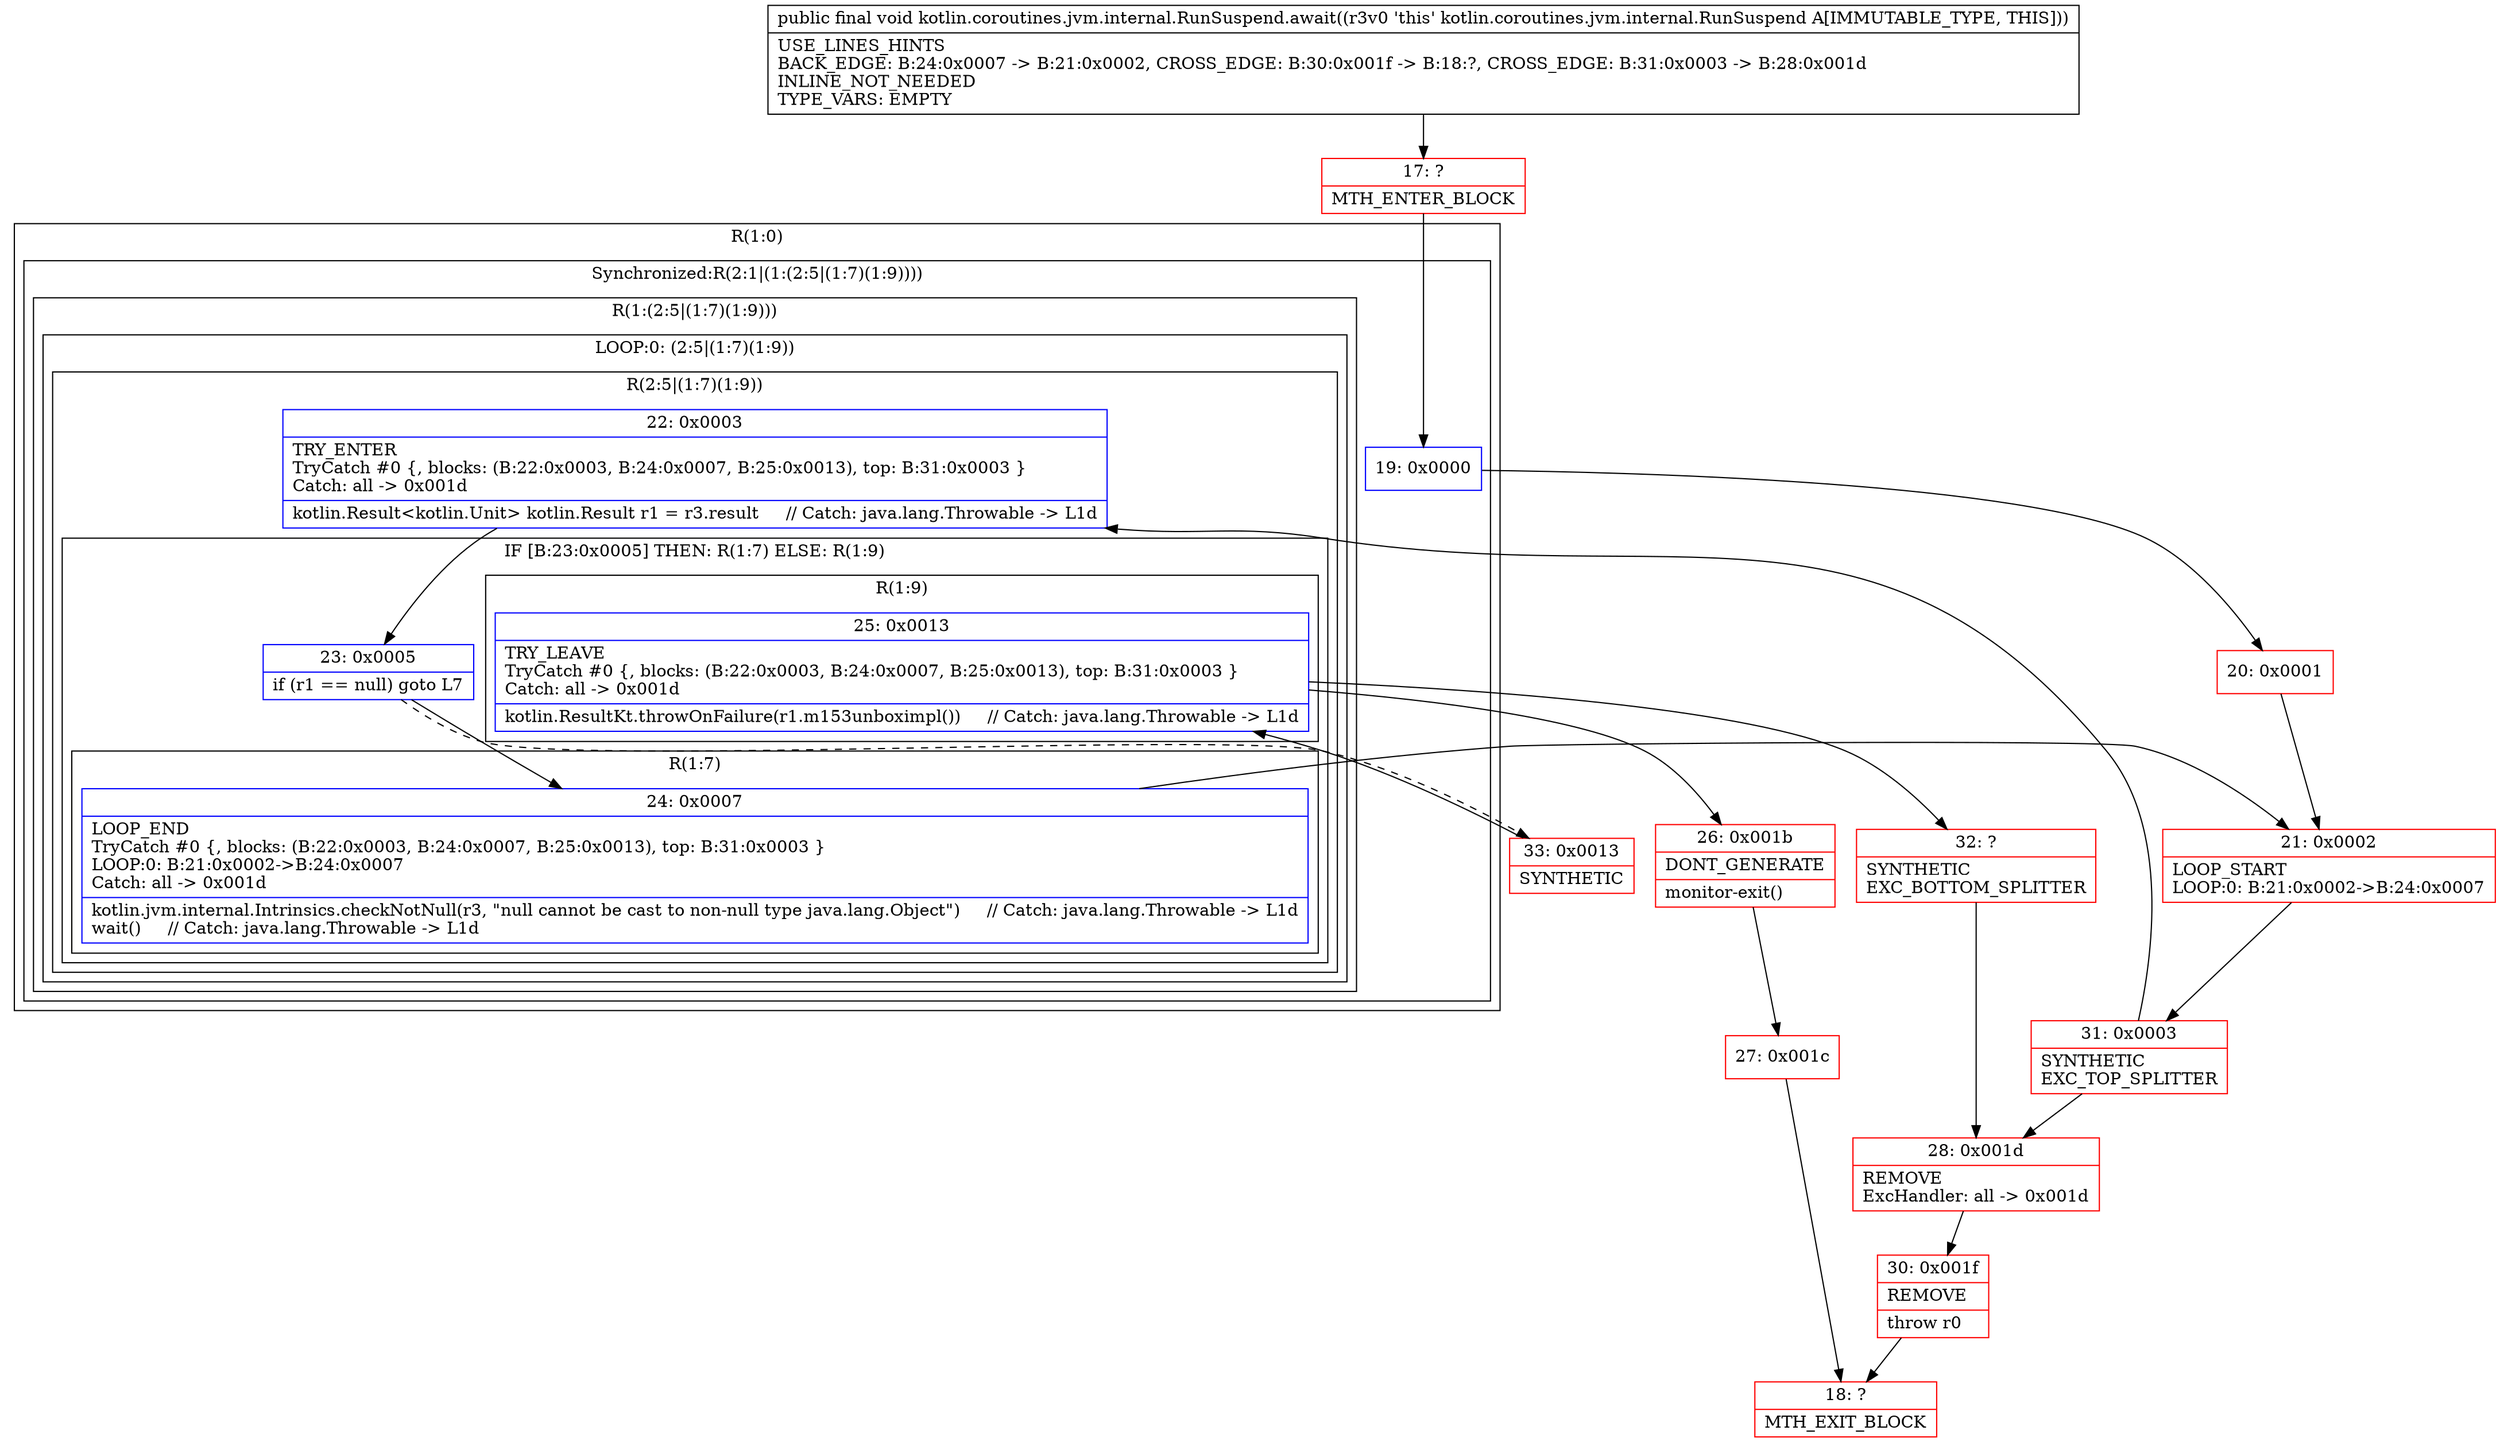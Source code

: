 digraph "CFG forkotlin.coroutines.jvm.internal.RunSuspend.await()V" {
subgraph cluster_Region_192969839 {
label = "R(1:0)";
node [shape=record,color=blue];
subgraph cluster_SynchronizedRegion_1598760692 {
label = "Synchronized:R(2:1|(1:(2:5|(1:7)(1:9))))";
node [shape=record,color=blue];
Node_19 [shape=record,label="{19\:\ 0x0000}"];
subgraph cluster_Region_663111054 {
label = "R(1:(2:5|(1:7)(1:9)))";
node [shape=record,color=blue];
subgraph cluster_LoopRegion_7599069 {
label = "LOOP:0: (2:5|(1:7)(1:9))";
node [shape=record,color=blue];
subgraph cluster_Region_1001651443 {
label = "R(2:5|(1:7)(1:9))";
node [shape=record,color=blue];
Node_22 [shape=record,label="{22\:\ 0x0003|TRY_ENTER\lTryCatch #0 \{, blocks: (B:22:0x0003, B:24:0x0007, B:25:0x0013), top: B:31:0x0003 \}\lCatch: all \-\> 0x001d\l|kotlin.Result\<kotlin.Unit\> kotlin.Result r1 = r3.result     \/\/ Catch: java.lang.Throwable \-\> L1d\l}"];
subgraph cluster_IfRegion_835068644 {
label = "IF [B:23:0x0005] THEN: R(1:7) ELSE: R(1:9)";
node [shape=record,color=blue];
Node_23 [shape=record,label="{23\:\ 0x0005|if (r1 == null) goto L7\l}"];
subgraph cluster_Region_135828664 {
label = "R(1:7)";
node [shape=record,color=blue];
Node_24 [shape=record,label="{24\:\ 0x0007|LOOP_END\lTryCatch #0 \{, blocks: (B:22:0x0003, B:24:0x0007, B:25:0x0013), top: B:31:0x0003 \}\lLOOP:0: B:21:0x0002\-\>B:24:0x0007\lCatch: all \-\> 0x001d\l|kotlin.jvm.internal.Intrinsics.checkNotNull(r3, \"null cannot be cast to non\-null type java.lang.Object\")     \/\/ Catch: java.lang.Throwable \-\> L1d\lwait()     \/\/ Catch: java.lang.Throwable \-\> L1d\l}"];
}
subgraph cluster_Region_540264992 {
label = "R(1:9)";
node [shape=record,color=blue];
Node_25 [shape=record,label="{25\:\ 0x0013|TRY_LEAVE\lTryCatch #0 \{, blocks: (B:22:0x0003, B:24:0x0007, B:25:0x0013), top: B:31:0x0003 \}\lCatch: all \-\> 0x001d\l|kotlin.ResultKt.throwOnFailure(r1.m153unboximpl())     \/\/ Catch: java.lang.Throwable \-\> L1d\l}"];
}
}
}
}
}
}
}
Node_17 [shape=record,color=red,label="{17\:\ ?|MTH_ENTER_BLOCK\l}"];
Node_20 [shape=record,color=red,label="{20\:\ 0x0001}"];
Node_21 [shape=record,color=red,label="{21\:\ 0x0002|LOOP_START\lLOOP:0: B:21:0x0002\-\>B:24:0x0007\l}"];
Node_31 [shape=record,color=red,label="{31\:\ 0x0003|SYNTHETIC\lEXC_TOP_SPLITTER\l}"];
Node_33 [shape=record,color=red,label="{33\:\ 0x0013|SYNTHETIC\l}"];
Node_26 [shape=record,color=red,label="{26\:\ 0x001b|DONT_GENERATE\l|monitor\-exit()\l}"];
Node_27 [shape=record,color=red,label="{27\:\ 0x001c}"];
Node_18 [shape=record,color=red,label="{18\:\ ?|MTH_EXIT_BLOCK\l}"];
Node_32 [shape=record,color=red,label="{32\:\ ?|SYNTHETIC\lEXC_BOTTOM_SPLITTER\l}"];
Node_28 [shape=record,color=red,label="{28\:\ 0x001d|REMOVE\lExcHandler: all \-\> 0x001d\l}"];
Node_30 [shape=record,color=red,label="{30\:\ 0x001f|REMOVE\l|throw r0\l}"];
MethodNode[shape=record,label="{public final void kotlin.coroutines.jvm.internal.RunSuspend.await((r3v0 'this' kotlin.coroutines.jvm.internal.RunSuspend A[IMMUTABLE_TYPE, THIS]))  | USE_LINES_HINTS\lBACK_EDGE: B:24:0x0007 \-\> B:21:0x0002, CROSS_EDGE: B:30:0x001f \-\> B:18:?, CROSS_EDGE: B:31:0x0003 \-\> B:28:0x001d\lINLINE_NOT_NEEDED\lTYPE_VARS: EMPTY\l}"];
MethodNode -> Node_17;Node_19 -> Node_20;
Node_22 -> Node_23;
Node_23 -> Node_24;
Node_23 -> Node_33[style=dashed];
Node_24 -> Node_21;
Node_25 -> Node_26;
Node_25 -> Node_32;
Node_17 -> Node_19;
Node_20 -> Node_21;
Node_21 -> Node_31;
Node_31 -> Node_22;
Node_31 -> Node_28;
Node_33 -> Node_25;
Node_26 -> Node_27;
Node_27 -> Node_18;
Node_32 -> Node_28;
Node_28 -> Node_30;
Node_30 -> Node_18;
}

